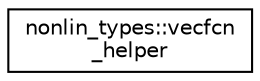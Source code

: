 digraph "Graphical Class Hierarchy"
{
  edge [fontname="Helvetica",fontsize="10",labelfontname="Helvetica",labelfontsize="10"];
  node [fontname="Helvetica",fontsize="10",shape=record];
  rankdir="LR";
  Node0 [label="nonlin_types::vecfcn\l_helper",height=0.2,width=0.4,color="black", fillcolor="white", style="filled",URL="$structnonlin__types_1_1vecfcn__helper.html",tooltip="Defines a type capable of encapsulating a system of nonlinear equations of the form: F(X) = 0..."];
}
